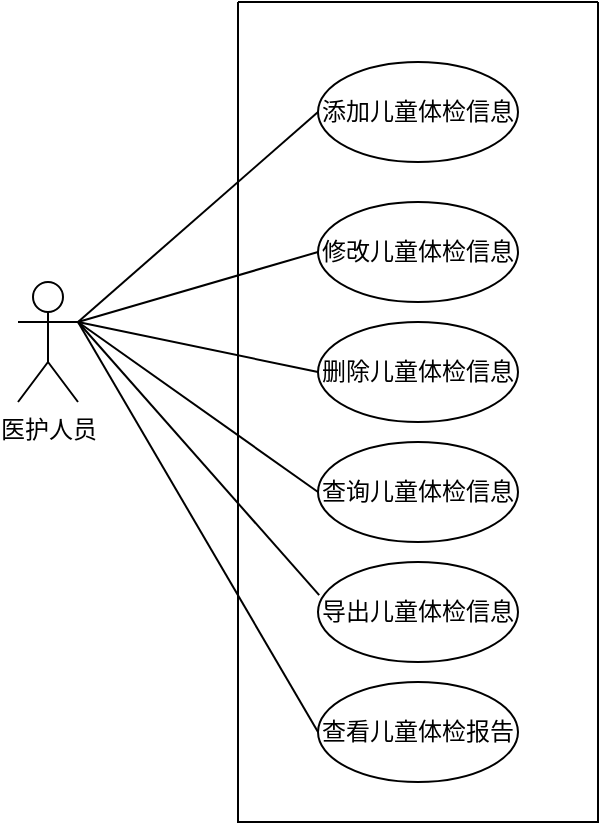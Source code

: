 <mxfile version="21.1.5" type="github">
  <diagram name="第 1 页" id="wkXV5QD_BnJz_Ed2y1v6">
    <mxGraphModel dx="993" dy="573" grid="1" gridSize="10" guides="1" tooltips="1" connect="1" arrows="1" fold="1" page="1" pageScale="1" pageWidth="827" pageHeight="1169" math="0" shadow="0">
      <root>
        <mxCell id="0" />
        <mxCell id="1" parent="0" />
        <mxCell id="qwOGyhaVCrqIREHnd6b1-1" value="医护人员" style="shape=umlActor;verticalLabelPosition=bottom;verticalAlign=top;html=1;outlineConnect=0;" vertex="1" parent="1">
          <mxGeometry x="130" y="310" width="30" height="60" as="geometry" />
        </mxCell>
        <mxCell id="qwOGyhaVCrqIREHnd6b1-2" value="添加儿童体检信息" style="ellipse;whiteSpace=wrap;html=1;" vertex="1" parent="1">
          <mxGeometry x="280" y="200" width="100" height="50" as="geometry" />
        </mxCell>
        <mxCell id="qwOGyhaVCrqIREHnd6b1-3" value="修改儿童体检信息" style="ellipse;whiteSpace=wrap;html=1;" vertex="1" parent="1">
          <mxGeometry x="280" y="270" width="100" height="50" as="geometry" />
        </mxCell>
        <mxCell id="qwOGyhaVCrqIREHnd6b1-4" value="删除儿童体检信息" style="ellipse;whiteSpace=wrap;html=1;" vertex="1" parent="1">
          <mxGeometry x="280" y="330" width="100" height="50" as="geometry" />
        </mxCell>
        <mxCell id="qwOGyhaVCrqIREHnd6b1-5" value="查询儿童体检信息" style="ellipse;whiteSpace=wrap;html=1;" vertex="1" parent="1">
          <mxGeometry x="280" y="390" width="100" height="50" as="geometry" />
        </mxCell>
        <mxCell id="qwOGyhaVCrqIREHnd6b1-6" value="导出儿童体检信息" style="ellipse;whiteSpace=wrap;html=1;" vertex="1" parent="1">
          <mxGeometry x="280" y="450" width="100" height="50" as="geometry" />
        </mxCell>
        <mxCell id="qwOGyhaVCrqIREHnd6b1-8" value="查看儿童体检报告" style="ellipse;whiteSpace=wrap;html=1;" vertex="1" parent="1">
          <mxGeometry x="280" y="510" width="100" height="50" as="geometry" />
        </mxCell>
        <mxCell id="qwOGyhaVCrqIREHnd6b1-9" value="" style="swimlane;startSize=0;" vertex="1" parent="1">
          <mxGeometry x="240" y="170" width="180" height="410" as="geometry" />
        </mxCell>
        <mxCell id="qwOGyhaVCrqIREHnd6b1-11" value="" style="endArrow=none;html=1;rounded=0;entryX=0;entryY=0.5;entryDx=0;entryDy=0;" edge="1" parent="1" target="qwOGyhaVCrqIREHnd6b1-8">
          <mxGeometry width="50" height="50" relative="1" as="geometry">
            <mxPoint x="160" y="330" as="sourcePoint" />
            <mxPoint x="110" y="200" as="targetPoint" />
          </mxGeometry>
        </mxCell>
        <mxCell id="qwOGyhaVCrqIREHnd6b1-12" value="" style="endArrow=none;html=1;rounded=0;entryX=0.006;entryY=0.332;entryDx=0;entryDy=0;entryPerimeter=0;" edge="1" parent="1" target="qwOGyhaVCrqIREHnd6b1-6">
          <mxGeometry width="50" height="50" relative="1" as="geometry">
            <mxPoint x="160" y="330" as="sourcePoint" />
            <mxPoint x="120" y="210" as="targetPoint" />
          </mxGeometry>
        </mxCell>
        <mxCell id="qwOGyhaVCrqIREHnd6b1-13" value="" style="endArrow=none;html=1;rounded=0;entryX=0;entryY=0.5;entryDx=0;entryDy=0;" edge="1" parent="1" target="qwOGyhaVCrqIREHnd6b1-5">
          <mxGeometry width="50" height="50" relative="1" as="geometry">
            <mxPoint x="160" y="330" as="sourcePoint" />
            <mxPoint x="130" y="220" as="targetPoint" />
          </mxGeometry>
        </mxCell>
        <mxCell id="qwOGyhaVCrqIREHnd6b1-14" value="" style="endArrow=none;html=1;rounded=0;entryX=0;entryY=0.5;entryDx=0;entryDy=0;exitX=1;exitY=0.333;exitDx=0;exitDy=0;exitPerimeter=0;" edge="1" parent="1" source="qwOGyhaVCrqIREHnd6b1-1" target="qwOGyhaVCrqIREHnd6b1-4">
          <mxGeometry width="50" height="50" relative="1" as="geometry">
            <mxPoint x="90" y="280" as="sourcePoint" />
            <mxPoint x="140" y="230" as="targetPoint" />
          </mxGeometry>
        </mxCell>
        <mxCell id="qwOGyhaVCrqIREHnd6b1-15" value="" style="endArrow=none;html=1;rounded=0;entryX=0;entryY=0.5;entryDx=0;entryDy=0;" edge="1" parent="1" target="qwOGyhaVCrqIREHnd6b1-3">
          <mxGeometry width="50" height="50" relative="1" as="geometry">
            <mxPoint x="160" y="330" as="sourcePoint" />
            <mxPoint x="150" y="240" as="targetPoint" />
          </mxGeometry>
        </mxCell>
        <mxCell id="qwOGyhaVCrqIREHnd6b1-16" value="" style="endArrow=none;html=1;rounded=0;entryX=0;entryY=0.5;entryDx=0;entryDy=0;exitX=1;exitY=0.333;exitDx=0;exitDy=0;exitPerimeter=0;" edge="1" parent="1" source="qwOGyhaVCrqIREHnd6b1-1" target="qwOGyhaVCrqIREHnd6b1-2">
          <mxGeometry width="50" height="50" relative="1" as="geometry">
            <mxPoint x="110" y="300" as="sourcePoint" />
            <mxPoint x="160" y="250" as="targetPoint" />
          </mxGeometry>
        </mxCell>
      </root>
    </mxGraphModel>
  </diagram>
</mxfile>
